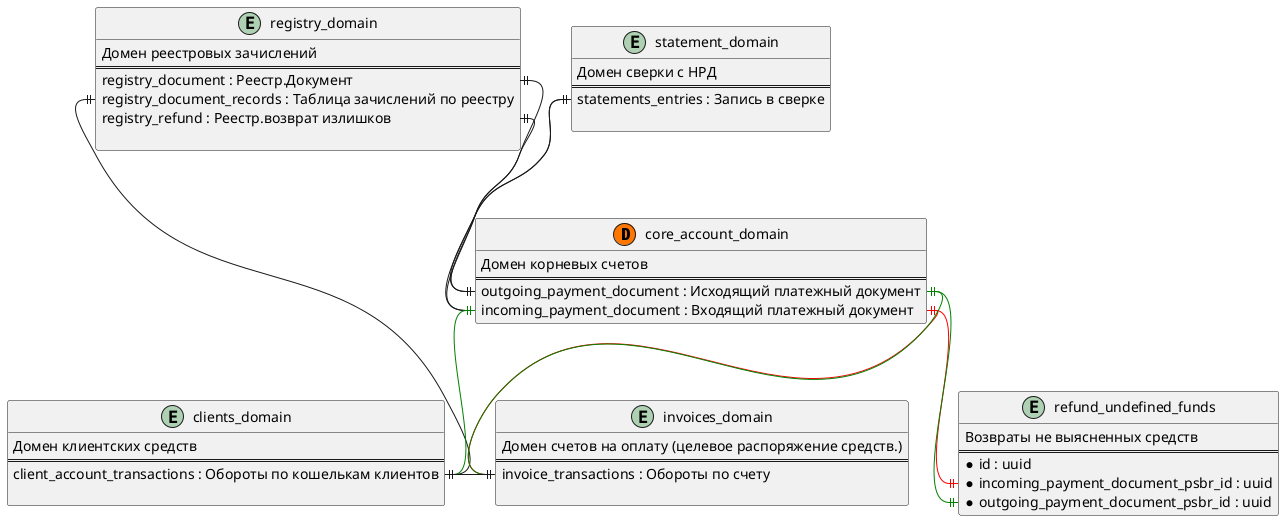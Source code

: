 @startuml
class core_account_domain << (D,#FF7700)  >>{
Домен корневых счетов
==
outgoing_payment_document : Исходящий платежный документ
incoming_payment_document : Входящий платежный документ
}

entity clients_domain{
Домен клиентских средств
==
client_account_transactions : Обороты по кошелькам клиентов

}
entity registry_domain{
Домен реестровых зачислений
==
registry_document : Реестр.Документ
registry_document_records : Таблица зачислений по реестру
registry_refund : Реестр.возврат излишков

}

entity statement_domain{
Домен сверки с НРД
==
statements_entries : Запись в сверке

}

entity invoices_domain{
Домен счетов на оплату (целевое распоряжение средств.)
==
invoice_transactions : Обороты по счету

}

entity refund_undefined_funds {
Возвраты не выясненных средств
==
* id : uuid
* incoming_payment_document_psbr_id : uuid
* outgoing_payment_document_psbr_id : uuid
}

statement_domain::statements_entries ||--|| core_account_domain::outgoing_payment_document
statement_domain::statements_entries ||--|| core_account_domain::incoming_payment_document
registry_domain::registry_document ||--|| core_account_domain::incoming_payment_document
registry_domain::registry_refund ||--|| core_account_domain::outgoing_payment_document
registry_domain::registry_document_records ||--|| clients_domain::client_account_transactions
core_account_domain::incoming_payment_document ||--|| refund_undefined_funds::incoming_payment_document_psbr_id #red
core_account_domain::outgoing_payment_document ||--|| refund_undefined_funds::outgoing_payment_document_psbr_id #green
core_account_domain::incoming_payment_document ||--|| clients_domain::client_account_transactions #green

core_account_domain::incoming_payment_document ||--|| invoices_domain::invoice_transactions #red
core_account_domain::outgoing_payment_document ||--|| invoices_domain::invoice_transactions #green
invoices_domain::invoice_transactions ||--|| clients_domain::client_account_transactions #red
invoices_domain::invoice_transactions ||-l-|| clients_domain::client_account_transactions


@enduml
